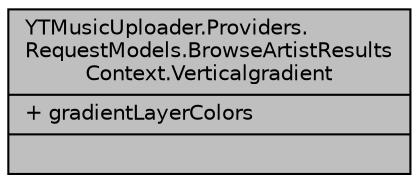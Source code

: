 digraph "YTMusicUploader.Providers.RequestModels.BrowseArtistResultsContext.Verticalgradient"
{
 // LATEX_PDF_SIZE
  edge [fontname="Helvetica",fontsize="10",labelfontname="Helvetica",labelfontsize="10"];
  node [fontname="Helvetica",fontsize="10",shape=record];
  Node1 [label="{YTMusicUploader.Providers.\lRequestModels.BrowseArtistResults\lContext.Verticalgradient\n|+ gradientLayerColors\l|}",height=0.2,width=0.4,color="black", fillcolor="grey75", style="filled", fontcolor="black",tooltip=" "];
}
